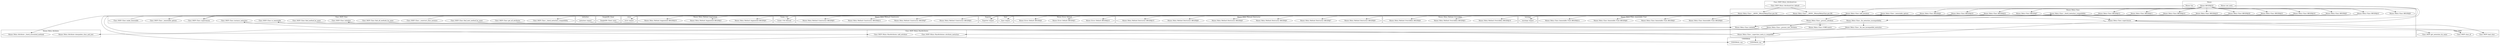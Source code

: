 digraph {
graph [overlap=false]
subgraph cluster_Moose_Meta_Class_Immutable_Trait {
	label="Moose::Meta::Class::Immutable::Trait";
	"Moose::Meta::Class::Immutable::Trait::BEGIN@4";
	"Moose::Meta::Class::Immutable::Trait::BEGIN@3";
	"Moose::Meta::Class::Immutable::Trait::BEGIN@6";
	"Moose::Meta::Class::Immutable::Trait::BEGIN@12";
}
subgraph cluster_Moose_Meta_Method_Overridden {
	label="Moose::Meta::Method::Overridden";
	"Moose::Meta::Method::Overridden::BEGIN@10";
	"Moose::Meta::Method::Overridden::BEGIN@3";
	"Moose::Meta::Method::Overridden::BEGIN@4";
}
subgraph cluster_warnings {
	label="warnings";
	"warnings::import";
}
subgraph cluster_Moose {
	label="Moose";
	"Moose::BEGIN@18";
	"Moose::init_meta";
	"Moose::has";
}
subgraph cluster_Moose_Meta_Method_Augmented {
	label="Moose::Meta::Method::Augmented";
	"Moose::Meta::Method::Augmented::BEGIN@4";
	"Moose::Meta::Method::Augmented::BEGIN@3";
	"Moose::Meta::Method::Augmented::BEGIN@10";
}
subgraph cluster_Moose_Meta_Method_Constructor {
	label="Moose::Meta::Method::Constructor";
	"Moose::Meta::Method::Constructor::BEGIN@4";
	"Moose::Meta::Method::Constructor::BEGIN@7";
	"Moose::Meta::Method::Constructor::BEGIN@12";
	"Moose::Meta::Method::Constructor::BEGIN@5";
}
subgraph cluster_metaclass {
	label="metaclass";
	"metaclass::import";
}
subgraph cluster_Scalar_Util {
	label="Scalar::Util";
	"Scalar::Util::blessed";
}
subgraph cluster_UNIVERSAL {
	label="UNIVERSAL";
	"UNIVERSAL::isa";
	"UNIVERSAL::can";
}
subgraph cluster_Moose_Meta_Class {
	label="Moose::Meta::Class";
	"Moose::Meta::Class::_process_new_attribute";
	"Moose::Meta::Class::BEGIN@4";
	"Moose::Meta::Class::BEGIN@7";
	"Moose::Meta::Class::initialize";
	"Moose::Meta::Class::BEGIN@19";
	"Moose::Meta::Class::CORE:match";
	"Moose::Meta::Class::add_attribute";
	"Moose::Meta::Class::BEGIN@21";
	"Moose::Meta::Class::BEGIN@9";
	"Moose::Meta::Class::_fix_metaclass_incompatibility";
	"Moose::Meta::Class::__ANON__[Moose/Meta/Class.pm:29]";
	"Moose::Meta::Class::_check_metaclass_compatibility";
	"Moose::Meta::Class::BEGIN@22";
	"Moose::Meta::Class::BEGIN@12";
	"Moose::Meta::Class::_process_attribute";
	"Moose::Meta::Class::BEGIN@25";
	"Moose::Meta::Class::BEGIN@20";
	"Moose::Meta::Class::_immutable_options";
	"Moose::Meta::Class::BEGIN@23";
	"Moose::Meta::Class::superclasses";
	"Moose::Meta::Class::__ANON__[Moose/Meta/Class.pm:34]";
	"Moose::Meta::Class::_superclass_meta_is_compatible";
	"Moose::Meta::Class::BEGIN@10";
	"Moose::Meta::Class::BEGIN@18";
	"Moose::Meta::Class::BEGIN@11";
	"Moose::Meta::Class::_fix_one_incompatible_metaclass";
	"Moose::Meta::Class::BEGIN@5";
}
subgraph cluster_Moose_Meta_Method_Destructor {
	label="Moose::Meta::Method::Destructor";
	"Moose::Meta::Method::Destructor::BEGIN@9";
	"Moose::Meta::Method::Destructor::BEGIN@7";
	"Moose::Meta::Method::Destructor::BEGIN@4";
	"Moose::Meta::Method::Destructor::BEGIN@5";
	"Moose::Meta::Method::Destructor::BEGIN@8";
	"Moose::Meta::Method::Destructor::BEGIN@15";
}
subgraph cluster_SimpleDB_Client {
	label="SimpleDB::Client";
	"SimpleDB::Client::meta";
}
subgraph cluster_base {
	label="base";
	"base::import";
}
subgraph cluster_strict {
	label="strict";
	"strict::import";
}
subgraph cluster_Class_MOP_Class {
	label="Class::MOP::Class";
	"Class::MOP::Class::_check_metaclass_compatibility";
	"Class::MOP::Class::find_next_method_by_name";
	"Class::MOP::Class::find_all_methods_by_name";
	"Class::MOP::Class::make_immutable";
	"Class::MOP::Class::initialize";
	"Class::MOP::Class::find_method_by_name";
	"Class::MOP::Class::get_all_attributes";
	"Class::MOP::Class::instance_metaclass";
	"Class::MOP::Class::is_immutable";
	"Class::MOP::Class::_construct_class_instance";
	"Class::MOP::Class::superclasses";
	"Class::MOP::Class::_immutable_options";
}
subgraph cluster_Class_MOP {
	label="Class::MOP";
	"Class::MOP::class_of";
	"Class::MOP::get_metaclass_by_name";
	"Class::MOP::load_class";
}
subgraph cluster_Moose_Error_Default {
	label="Moose::Error::Default";
	"Moose::Error::Default::BEGIN@10";
	"Moose::Error::Default::BEGIN@3";
	"Moose::Error::Default::BEGIN@4";
}
subgraph cluster_Exporter {
	label="Exporter";
	"Exporter::import";
}
subgraph cluster_Class_MOP_Mixin_AttributeCore {
	label="Class::MOP::Mixin::AttributeCore";
	"Class::MOP::Mixin::AttributeCore::default";
}
subgraph cluster_Moose_Meta_Attribute {
	label="Moose::Meta::Attribute";
	"Moose::Meta::Attribute::_check_associated_methods";
	"Moose::Meta::Attribute::interpolate_class_and_new";
}
subgraph cluster_Class_MOP_Mixin_HasAttributes {
	label="Class::MOP::Mixin::HasAttributes";
	"Class::MOP::Mixin::HasAttributes::add_attribute";
	"Class::MOP::Mixin::HasAttributes::attribute_metaclass";
}
"Moose::Meta::Class::BEGIN@23" -> "Moose::Meta::Method::Destructor::BEGIN@15";
"Moose::Meta::Class::_process_attribute" -> "Moose::Meta::Class::CORE:match";
"Moose::Meta::Class::superclasses" -> "Class::MOP::load_class";
"Moose::BEGIN@18" -> "Moose::Meta::Class::BEGIN@22";
"Moose::Meta::Class::BEGIN@10" -> "Exporter::import";
"Moose::Meta::Class::BEGIN@12" -> "Exporter::import";
"Moose::Meta::Class::BEGIN@11" -> "Exporter::import";
"Moose::Meta::Class::add_attribute" -> "Moose::Meta::Attribute::_check_associated_methods";
"Moose::Meta::Class::_superclass_meta_is_compatible" -> "Class::MOP::Class::instance_metaclass";
"Moose::Meta::Class::_fix_metaclass_incompatibility" -> "Moose::Meta::Class::_fix_one_incompatible_metaclass";
"Moose::Meta::Class::_check_metaclass_compatibility" -> "Class::MOP::Class::_check_metaclass_compatibility";
"Moose::Meta::Class::BEGIN@22" -> "Moose::Meta::Method::Constructor::BEGIN@5";
"Moose::BEGIN@18" -> "Moose::Meta::Class::BEGIN@21";
"Moose::Meta::Class::BEGIN@22" -> "Moose::Meta::Method::Constructor::BEGIN@7";
"Moose::Meta::Class::BEGIN@20" -> "Moose::Error::Default::BEGIN@10";
"Moose::Meta::Class::_process_new_attribute" -> "Moose::Meta::Attribute::interpolate_class_and_new";
"Moose::Meta::Class::BEGIN@20" -> "Moose::Error::Default::BEGIN@3";
"Moose::Meta::Class::_fix_one_incompatible_metaclass" -> "Moose::Meta::Class::_superclass_meta_is_compatible";
"Moose::Meta::Class::BEGIN@23" -> "Moose::Meta::Method::Destructor::BEGIN@8";
"Moose::Meta::Class::BEGIN@21" -> "Moose::Meta::Class::Immutable::Trait::BEGIN@12";
"Moose::Meta::Class::BEGIN@21" -> "Moose::Meta::Class::Immutable::Trait::BEGIN@4";
"Moose::BEGIN@18" -> "Moose::Meta::Class::BEGIN@9";
"Class::MOP::Mixin::AttributeCore::default" -> "Moose::Meta::Class::__ANON__[Moose/Meta/Class.pm:29]";
"Moose::Meta::Class::add_attribute" -> "Scalar::Util::blessed";
"Moose::Meta::Class::add_attribute" -> "Moose::Meta::Class::_process_attribute";
"Class::MOP::Class::make_immutable" -> "Moose::Meta::Class::_immutable_options";
"Moose::Meta::Class::superclasses" -> "Class::MOP::Class::superclasses";
"Moose::Meta::Class::BEGIN@21" -> "Moose::Meta::Class::Immutable::Trait::BEGIN@6";
"Moose::BEGIN@18" -> "Moose::Meta::Class::BEGIN@5";
"Moose::Meta::Class::BEGIN@22" -> "Moose::Meta::Method::Constructor::BEGIN@12";
"Moose::Meta::Class::BEGIN@18" -> "Moose::Meta::Method::Overridden::BEGIN@3";
"Moose::BEGIN@18" -> "Moose::Meta::Class::BEGIN@19";
"Moose::Meta::Class::_superclass_meta_is_compatible" -> "Class::MOP::Class::is_immutable";
"Moose::Meta::Class::BEGIN@23" -> "Moose::Meta::Method::Destructor::BEGIN@5";
"Moose::BEGIN@18" -> "Moose::Meta::Class::BEGIN@25";
"Moose::BEGIN@18" -> "Moose::Meta::Class::BEGIN@10";
"Moose::Meta::Class::add_attribute" -> "Class::MOP::Mixin::HasAttributes::add_attribute";
"Moose::BEGIN@18" -> "Moose::Meta::Class::BEGIN@4";
"Moose::init_meta" -> "Moose::Meta::Class::initialize";
"Class::MOP::Class::find_all_methods_by_name" -> "Moose::Meta::Class::initialize";
"Class::MOP::Class::find_next_method_by_name" -> "Moose::Meta::Class::initialize";
"metaclass::import" -> "Moose::Meta::Class::initialize";
"Class::MOP::Class::get_all_attributes" -> "Moose::Meta::Class::initialize";
"Class::MOP::Class::find_method_by_name" -> "Moose::Meta::Class::initialize";
"Moose::Meta::Class::_fix_metaclass_incompatibility" -> "Moose::Meta::Class::initialize";
"SimpleDB::Client::meta" -> "Moose::Meta::Class::initialize";
"Moose::Meta::Class::superclasses" -> "Class::MOP::class_of";
"Moose::BEGIN@18" -> "Moose::Meta::Class::BEGIN@12";
"Moose::Meta::Class::BEGIN@19" -> "Moose::Meta::Method::Augmented::BEGIN@3";
"Moose::BEGIN@18" -> "Moose::Meta::Class::BEGIN@23";
"Moose::Meta::Class::BEGIN@20" -> "Moose::Error::Default::BEGIN@4";
"Moose::Meta::Class::add_attribute" -> "UNIVERSAL::can";
"Moose::Meta::Class::_immutable_options" -> "Class::MOP::Class::_immutable_options";
"Moose::Meta::Class::_process_attribute" -> "Moose::Meta::Class::_process_new_attribute";
"Moose::Meta::Class::BEGIN@22" -> "Moose::Meta::Method::Constructor::BEGIN@4";
"Moose::BEGIN@18" -> "Moose::Meta::Class::BEGIN@7";
"Moose::Meta::Class::BEGIN@18" -> "Moose::Meta::Method::Overridden::BEGIN@10";
"Moose::Meta::Class::BEGIN@19" -> "Moose::Meta::Method::Augmented::BEGIN@10";
"Moose::Meta::Class::BEGIN@25" -> "base::import";
"Moose::Meta::Class::BEGIN@23" -> "Moose::Meta::Method::Destructor::BEGIN@7";
"Moose::Meta::Class::superclasses" -> "UNIVERSAL::isa";
"Moose::Meta::Class::_superclass_meta_is_compatible" -> "UNIVERSAL::isa";
"Moose::Meta::Class::BEGIN@21" -> "Moose::Meta::Class::Immutable::Trait::BEGIN@3";
"Moose::Meta::Class::BEGIN@5" -> "warnings::import";
"Moose::init_meta" -> "Moose::Meta::Class::superclasses";
"Moose::Meta::Class::_check_metaclass_compatibility" -> "Moose::Meta::Class::superclasses";
"Moose::Meta::Class::BEGIN@23" -> "Moose::Meta::Method::Destructor::BEGIN@9";
"Moose::Meta::Class::initialize" -> "Class::MOP::get_metaclass_by_name";
"Moose::has" -> "Moose::Meta::Class::add_attribute";
"Moose::Meta::Class::_check_metaclass_compatibility" -> "Moose::Meta::Class::_fix_metaclass_incompatibility";
"Class::MOP::Class::_construct_class_instance" -> "Moose::Meta::Class::_check_metaclass_compatibility";
"Class::MOP::Class::superclasses" -> "Moose::Meta::Class::_check_metaclass_compatibility";
"Moose::BEGIN@18" -> "Moose::Meta::Class::BEGIN@20";
"Moose::Meta::Class::BEGIN@18" -> "Moose::Meta::Method::Overridden::BEGIN@4";
"Moose::Meta::Class::_process_new_attribute" -> "Class::MOP::Mixin::HasAttributes::attribute_metaclass";
"Class::MOP::Mixin::AttributeCore::default" -> "Moose::Meta::Class::__ANON__[Moose/Meta/Class.pm:34]";
"Moose::BEGIN@18" -> "Moose::Meta::Class::BEGIN@18";
"Moose::Meta::Class::initialize" -> "Class::MOP::Class::initialize";
"Moose::Meta::Class::BEGIN@19" -> "Moose::Meta::Method::Augmented::BEGIN@4";
"Moose::Meta::Class::BEGIN@23" -> "Moose::Meta::Method::Destructor::BEGIN@4";
"Moose::BEGIN@18" -> "Moose::Meta::Class::BEGIN@11";
"Moose::Meta::Class::BEGIN@4" -> "strict::import";
}
